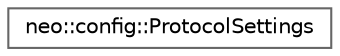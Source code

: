 digraph "Graphical Class Hierarchy"
{
 // LATEX_PDF_SIZE
  bgcolor="transparent";
  edge [fontname=Helvetica,fontsize=10,labelfontname=Helvetica,labelfontsize=10];
  node [fontname=Helvetica,fontsize=10,shape=box,height=0.2,width=0.4];
  rankdir="LR";
  Node0 [id="Node000000",label="neo::config::ProtocolSettings",height=0.2,width=0.4,color="grey40", fillcolor="white", style="filled",URL="$structneo_1_1config_1_1_protocol_settings.html",tooltip="Protocol settings for the Neo blockchain."];
}
